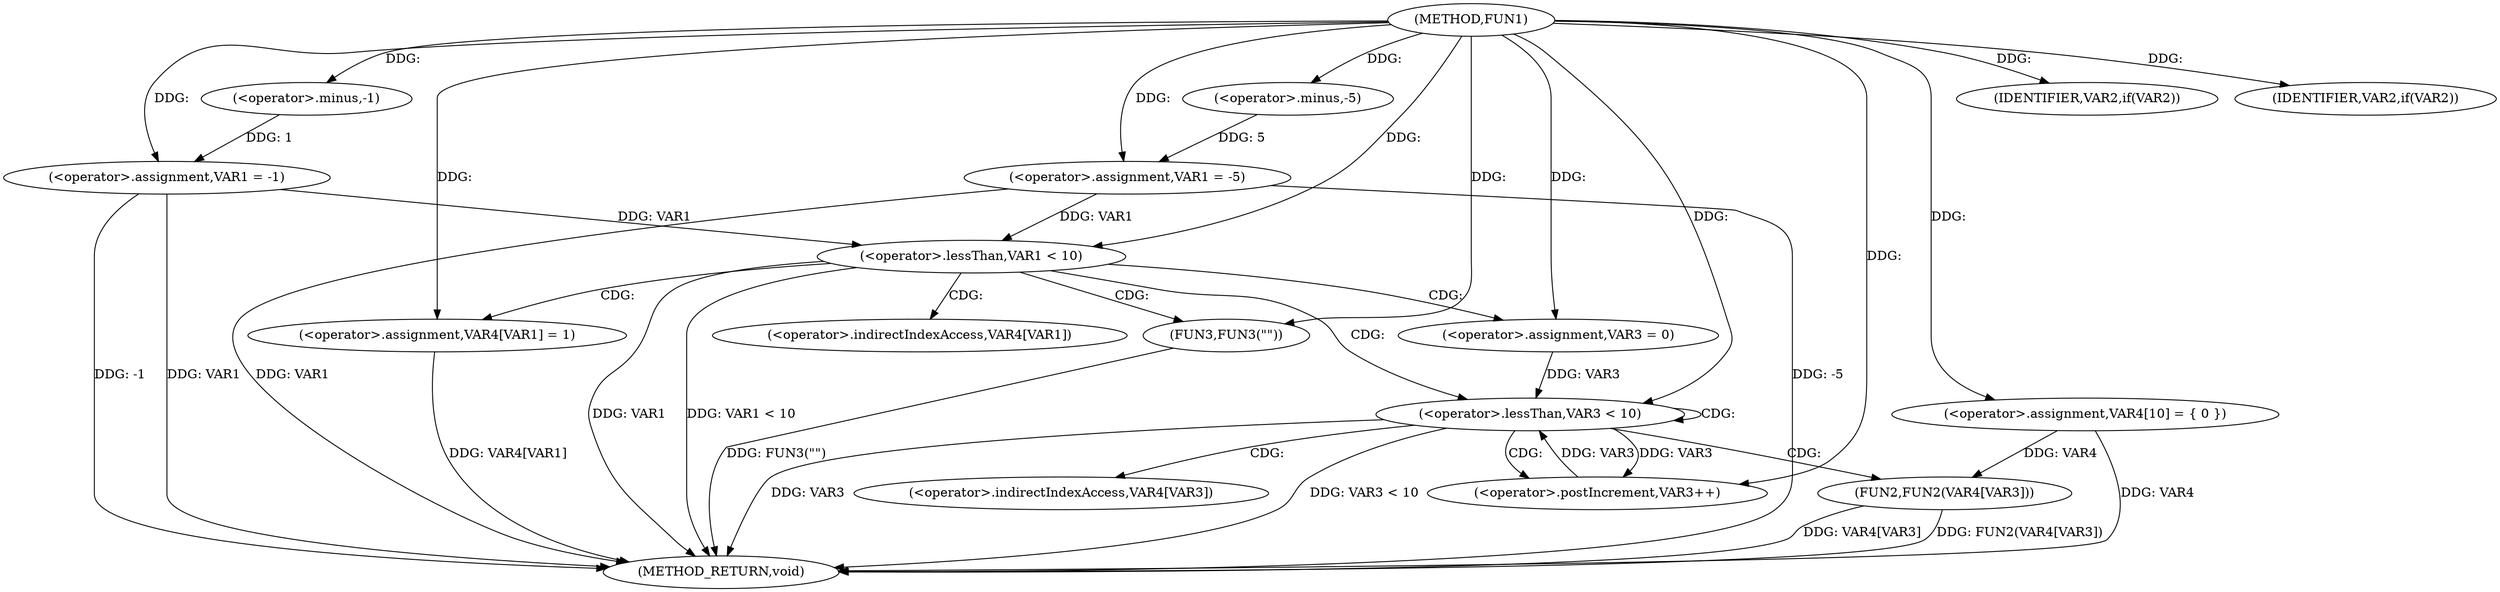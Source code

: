 digraph FUN1 {  
"1000100" [label = "(METHOD,FUN1)" ]
"1000150" [label = "(METHOD_RETURN,void)" ]
"1000103" [label = "(<operator>.assignment,VAR1 = -1)" ]
"1000105" [label = "(<operator>.minus,-1)" ]
"1000108" [label = "(IDENTIFIER,VAR2,if(VAR2))" ]
"1000110" [label = "(<operator>.assignment,VAR1 = -5)" ]
"1000112" [label = "(<operator>.minus,-5)" ]
"1000115" [label = "(IDENTIFIER,VAR2,if(VAR2))" ]
"1000120" [label = "(<operator>.assignment,VAR4[10] = { 0 })" ]
"1000123" [label = "(<operator>.lessThan,VAR1 < 10)" ]
"1000127" [label = "(<operator>.assignment,VAR4[VAR1] = 1)" ]
"1000133" [label = "(<operator>.assignment,VAR3 = 0)" ]
"1000136" [label = "(<operator>.lessThan,VAR3 < 10)" ]
"1000139" [label = "(<operator>.postIncrement,VAR3++)" ]
"1000142" [label = "(FUN2,FUN2(VAR4[VAR3]))" ]
"1000148" [label = "(FUN3,FUN3(\"\"))" ]
"1000128" [label = "(<operator>.indirectIndexAccess,VAR4[VAR1])" ]
"1000143" [label = "(<operator>.indirectIndexAccess,VAR4[VAR3])" ]
  "1000142" -> "1000150"  [ label = "DDG: FUN2(VAR4[VAR3])"] 
  "1000103" -> "1000150"  [ label = "DDG: VAR1"] 
  "1000103" -> "1000150"  [ label = "DDG: -1"] 
  "1000120" -> "1000150"  [ label = "DDG: VAR4"] 
  "1000148" -> "1000150"  [ label = "DDG: FUN3(\"\")"] 
  "1000127" -> "1000150"  [ label = "DDG: VAR4[VAR1]"] 
  "1000110" -> "1000150"  [ label = "DDG: VAR1"] 
  "1000136" -> "1000150"  [ label = "DDG: VAR3"] 
  "1000123" -> "1000150"  [ label = "DDG: VAR1"] 
  "1000123" -> "1000150"  [ label = "DDG: VAR1 < 10"] 
  "1000110" -> "1000150"  [ label = "DDG: -5"] 
  "1000142" -> "1000150"  [ label = "DDG: VAR4[VAR3]"] 
  "1000136" -> "1000150"  [ label = "DDG: VAR3 < 10"] 
  "1000105" -> "1000103"  [ label = "DDG: 1"] 
  "1000100" -> "1000103"  [ label = "DDG: "] 
  "1000100" -> "1000105"  [ label = "DDG: "] 
  "1000100" -> "1000108"  [ label = "DDG: "] 
  "1000112" -> "1000110"  [ label = "DDG: 5"] 
  "1000100" -> "1000110"  [ label = "DDG: "] 
  "1000100" -> "1000112"  [ label = "DDG: "] 
  "1000100" -> "1000115"  [ label = "DDG: "] 
  "1000100" -> "1000120"  [ label = "DDG: "] 
  "1000103" -> "1000123"  [ label = "DDG: VAR1"] 
  "1000110" -> "1000123"  [ label = "DDG: VAR1"] 
  "1000100" -> "1000123"  [ label = "DDG: "] 
  "1000100" -> "1000127"  [ label = "DDG: "] 
  "1000100" -> "1000133"  [ label = "DDG: "] 
  "1000139" -> "1000136"  [ label = "DDG: VAR3"] 
  "1000133" -> "1000136"  [ label = "DDG: VAR3"] 
  "1000100" -> "1000136"  [ label = "DDG: "] 
  "1000136" -> "1000139"  [ label = "DDG: VAR3"] 
  "1000100" -> "1000139"  [ label = "DDG: "] 
  "1000120" -> "1000142"  [ label = "DDG: VAR4"] 
  "1000100" -> "1000148"  [ label = "DDG: "] 
  "1000123" -> "1000127"  [ label = "CDG: "] 
  "1000123" -> "1000128"  [ label = "CDG: "] 
  "1000123" -> "1000148"  [ label = "CDG: "] 
  "1000123" -> "1000133"  [ label = "CDG: "] 
  "1000123" -> "1000136"  [ label = "CDG: "] 
  "1000136" -> "1000143"  [ label = "CDG: "] 
  "1000136" -> "1000142"  [ label = "CDG: "] 
  "1000136" -> "1000139"  [ label = "CDG: "] 
  "1000136" -> "1000136"  [ label = "CDG: "] 
}
